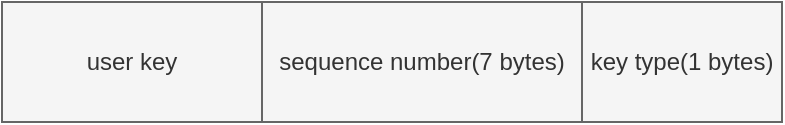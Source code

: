<mxfile version="19.0.3" type="device"><diagram id="xkUfF8S761sme9Clwbs7" name="第 1 页"><mxGraphModel dx="1422" dy="865" grid="1" gridSize="10" guides="1" tooltips="1" connect="1" arrows="1" fold="1" page="1" pageScale="1" pageWidth="827" pageHeight="1169" math="0" shadow="0"><root><mxCell id="0"/><mxCell id="1" parent="0"/><mxCell id="Crd1W5gNdBVt5ttwz1-D-1" value="user key" style="rounded=0;whiteSpace=wrap;html=1;fillColor=#f5f5f5;strokeColor=#666666;fontColor=#333333;" vertex="1" parent="1"><mxGeometry x="350" y="410" width="130" height="60" as="geometry"/></mxCell><mxCell id="Crd1W5gNdBVt5ttwz1-D-2" value="sequence number(7 bytes)" style="rounded=0;whiteSpace=wrap;html=1;fillColor=#f5f5f5;strokeColor=#666666;fontColor=#333333;" vertex="1" parent="1"><mxGeometry x="480" y="410" width="160" height="60" as="geometry"/></mxCell><mxCell id="Crd1W5gNdBVt5ttwz1-D-3" value="key type(1 bytes)" style="rounded=0;whiteSpace=wrap;html=1;fillColor=#f5f5f5;strokeColor=#666666;fontColor=#333333;" vertex="1" parent="1"><mxGeometry x="640" y="410" width="100" height="60" as="geometry"/></mxCell></root></mxGraphModel></diagram></mxfile>